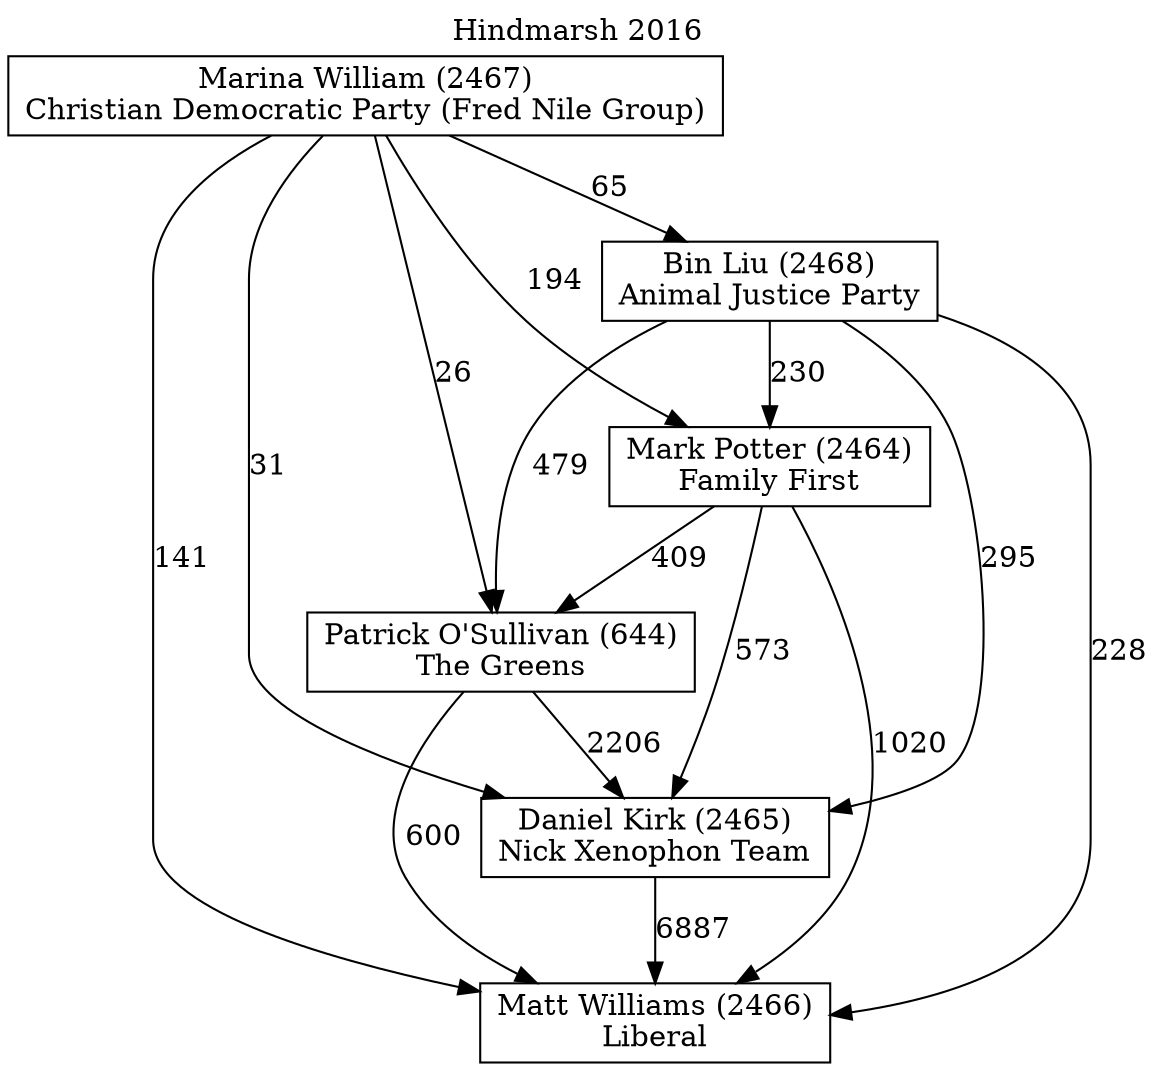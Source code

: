 // House preference flow
digraph "Matt Williams (2466)_Hindmarsh_2016" {
	graph [label="Hindmarsh 2016" labelloc=t mclimit=10]
	node [shape=box]
	"Marina William (2467)" [label="Marina William (2467)
Christian Democratic Party (Fred Nile Group)"]
	"Daniel Kirk (2465)" [label="Daniel Kirk (2465)
Nick Xenophon Team"]
	"Patrick O'Sullivan (644)" [label="Patrick O'Sullivan (644)
The Greens"]
	"Bin Liu (2468)" [label="Bin Liu (2468)
Animal Justice Party"]
	"Mark Potter (2464)" [label="Mark Potter (2464)
Family First"]
	"Matt Williams (2466)" [label="Matt Williams (2466)
Liberal"]
	"Marina William (2467)" -> "Mark Potter (2464)" [label=194]
	"Marina William (2467)" -> "Bin Liu (2468)" [label=65]
	"Daniel Kirk (2465)" -> "Matt Williams (2466)" [label=6887]
	"Bin Liu (2468)" -> "Matt Williams (2466)" [label=228]
	"Bin Liu (2468)" -> "Mark Potter (2464)" [label=230]
	"Marina William (2467)" -> "Patrick O'Sullivan (644)" [label=26]
	"Marina William (2467)" -> "Matt Williams (2466)" [label=141]
	"Patrick O'Sullivan (644)" -> "Matt Williams (2466)" [label=600]
	"Mark Potter (2464)" -> "Patrick O'Sullivan (644)" [label=409]
	"Mark Potter (2464)" -> "Daniel Kirk (2465)" [label=573]
	"Mark Potter (2464)" -> "Matt Williams (2466)" [label=1020]
	"Patrick O'Sullivan (644)" -> "Daniel Kirk (2465)" [label=2206]
	"Bin Liu (2468)" -> "Patrick O'Sullivan (644)" [label=479]
	"Bin Liu (2468)" -> "Daniel Kirk (2465)" [label=295]
	"Marina William (2467)" -> "Daniel Kirk (2465)" [label=31]
}
